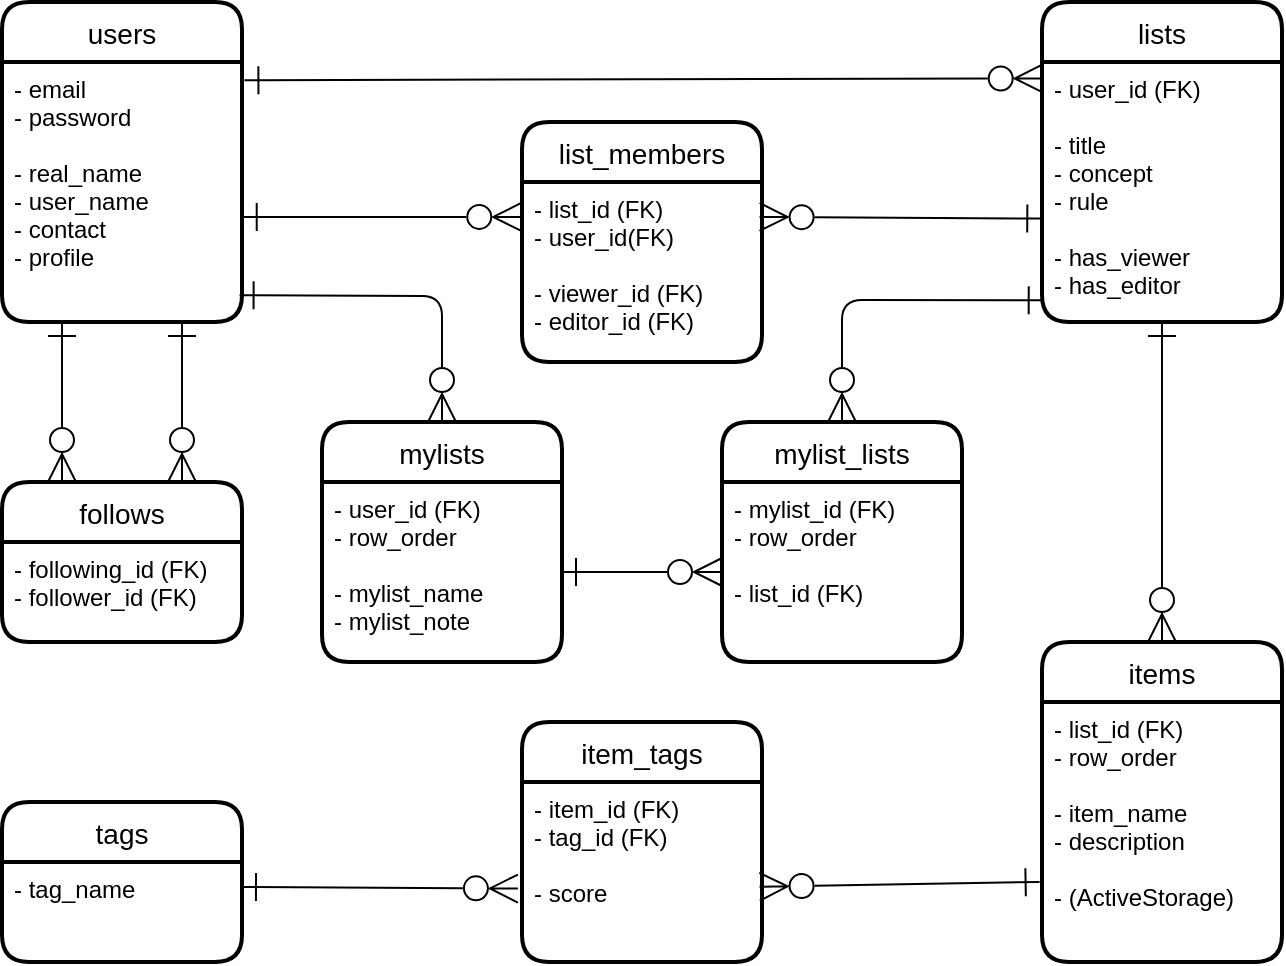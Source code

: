 <mxfile>
    <diagram id="izcaVTZ0VVsVZIND9Gvh" name="ページ1">
        <mxGraphModel dx="750" dy="568" grid="1" gridSize="10" guides="1" tooltips="1" connect="1" arrows="1" fold="1" page="1" pageScale="1" pageWidth="827" pageHeight="1169" math="0" shadow="0">
            <root>
                <mxCell id="0"/>
                <mxCell id="1" parent="0"/>
                <mxCell id="2" value="users" style="swimlane;childLayout=stackLayout;horizontal=1;startSize=30;horizontalStack=0;rounded=1;fontSize=14;fontStyle=0;strokeWidth=2;resizeParent=0;resizeLast=1;shadow=0;dashed=0;align=center;" parent="1" vertex="1">
                    <mxGeometry x="40" y="40" width="120" height="160" as="geometry"/>
                </mxCell>
                <mxCell id="3" value="- email&#10;- password&#10;&#10;- real_name&#10;- user_name&#10;- contact&#10;- profile" style="align=left;strokeColor=none;fillColor=none;spacingLeft=4;fontSize=12;verticalAlign=top;resizable=0;rotatable=0;part=1;" parent="2" vertex="1">
                    <mxGeometry y="30" width="120" height="130" as="geometry"/>
                </mxCell>
                <mxCell id="4" value="lists" style="swimlane;childLayout=stackLayout;horizontal=1;startSize=30;horizontalStack=0;rounded=1;fontSize=14;fontStyle=0;strokeWidth=2;resizeParent=0;resizeLast=1;shadow=0;dashed=0;align=center;" parent="1" vertex="1">
                    <mxGeometry x="560" y="40" width="120" height="160" as="geometry"/>
                </mxCell>
                <mxCell id="5" value="- user_id (FK)&#10;&#10;- title&#10;- concept&#10;- rule&#10;&#10;- has_viewer&#10;- has_editor" style="align=left;strokeColor=none;fillColor=none;spacingLeft=4;fontSize=12;verticalAlign=top;resizable=0;rotatable=0;part=1;" parent="4" vertex="1">
                    <mxGeometry y="30" width="120" height="130" as="geometry"/>
                </mxCell>
                <mxCell id="8" value="mylists" style="swimlane;childLayout=stackLayout;horizontal=1;startSize=30;horizontalStack=0;rounded=1;fontSize=14;fontStyle=0;strokeWidth=2;resizeParent=0;resizeLast=1;shadow=0;dashed=0;align=center;" parent="1" vertex="1">
                    <mxGeometry x="200" y="250" width="120" height="120" as="geometry"/>
                </mxCell>
                <mxCell id="9" value="- user_id (FK)&#10;- row_order&#10;&#10;- mylist_name&#10;- mylist_note" style="align=left;strokeColor=none;fillColor=none;spacingLeft=4;fontSize=12;verticalAlign=top;resizable=0;rotatable=0;part=1;" parent="8" vertex="1">
                    <mxGeometry y="30" width="120" height="90" as="geometry"/>
                </mxCell>
                <mxCell id="10" value="list_members" style="swimlane;childLayout=stackLayout;horizontal=1;startSize=30;horizontalStack=0;rounded=1;fontSize=14;fontStyle=0;strokeWidth=2;resizeParent=0;resizeLast=1;shadow=0;dashed=0;align=center;" parent="1" vertex="1">
                    <mxGeometry x="300" y="100" width="120" height="120" as="geometry"/>
                </mxCell>
                <mxCell id="11" value="- list_id (FK)&#10;- user_id(FK)&#10;&#10;- viewer_id (FK)&#10;- editor_id (FK)" style="align=left;strokeColor=none;fillColor=none;spacingLeft=4;fontSize=12;verticalAlign=top;resizable=0;rotatable=0;part=1;" parent="10" vertex="1">
                    <mxGeometry y="30" width="120" height="90" as="geometry"/>
                </mxCell>
                <mxCell id="12" style="edgeStyle=none;html=1;startArrow=ERone;startFill=0;endArrow=ERzeroToMany;endFill=0;startSize=12;endSize=12;exitX=1.01;exitY=0.07;exitDx=0;exitDy=0;entryX=0.003;entryY=0.063;entryDx=0;entryDy=0;exitPerimeter=0;entryPerimeter=0;" parent="1" source="3" target="5" edge="1">
                    <mxGeometry relative="1" as="geometry">
                        <mxPoint x="200" y="100" as="sourcePoint"/>
                    </mxGeometry>
                </mxCell>
                <mxCell id="18" value="follows" style="swimlane;childLayout=stackLayout;horizontal=1;startSize=30;horizontalStack=0;rounded=1;fontSize=14;fontStyle=0;strokeWidth=2;resizeParent=0;resizeLast=1;shadow=0;dashed=0;align=center;" parent="1" vertex="1">
                    <mxGeometry x="40" y="280" width="120" height="80" as="geometry"/>
                </mxCell>
                <mxCell id="19" value="- following_id (FK)&#10;- follower_id (FK)" style="align=left;strokeColor=none;fillColor=none;spacingLeft=4;fontSize=12;verticalAlign=top;resizable=0;rotatable=0;part=1;" parent="18" vertex="1">
                    <mxGeometry y="30" width="120" height="50" as="geometry"/>
                </mxCell>
                <mxCell id="20" style="edgeStyle=none;html=1;exitX=0.25;exitY=1;exitDx=0;exitDy=0;entryX=0.25;entryY=0;entryDx=0;entryDy=0;startArrow=ERone;startFill=0;endArrow=ERzeroToMany;endFill=0;startSize=12;endSize=12;" parent="1" source="3" target="18" edge="1">
                    <mxGeometry relative="1" as="geometry"/>
                </mxCell>
                <mxCell id="21" style="edgeStyle=none;html=1;exitX=0.75;exitY=1;exitDx=0;exitDy=0;entryX=0.75;entryY=0;entryDx=0;entryDy=0;startArrow=ERone;startFill=0;endArrow=ERzeroToMany;endFill=0;startSize=12;endSize=12;" parent="1" source="3" target="18" edge="1">
                    <mxGeometry relative="1" as="geometry"/>
                </mxCell>
                <mxCell id="22" value="items" style="swimlane;childLayout=stackLayout;horizontal=1;startSize=30;horizontalStack=0;rounded=1;fontSize=14;fontStyle=0;strokeWidth=2;resizeParent=0;resizeLast=1;shadow=0;dashed=0;align=center;" parent="1" vertex="1">
                    <mxGeometry x="560" y="360" width="120" height="160" as="geometry"/>
                </mxCell>
                <mxCell id="23" value="- list_id (FK)&#10;- row_order&#10;&#10;- item_name&#10;- description&#10;&#10;- (ActiveStorage)" style="align=left;strokeColor=none;fillColor=none;spacingLeft=4;fontSize=12;verticalAlign=top;resizable=0;rotatable=0;part=1;" parent="22" vertex="1">
                    <mxGeometry y="30" width="120" height="130" as="geometry"/>
                </mxCell>
                <mxCell id="25" style="edgeStyle=none;html=1;exitX=0.5;exitY=1;exitDx=0;exitDy=0;entryX=0.5;entryY=0;entryDx=0;entryDy=0;startArrow=ERone;startFill=0;endArrow=ERzeroToMany;endFill=0;startSize=12;endSize=12;" parent="1" source="5" target="22" edge="1">
                    <mxGeometry relative="1" as="geometry"/>
                </mxCell>
                <mxCell id="26" value="item_tags" style="swimlane;childLayout=stackLayout;horizontal=1;startSize=30;horizontalStack=0;rounded=1;fontSize=14;fontStyle=0;strokeWidth=2;resizeParent=0;resizeLast=1;shadow=0;dashed=0;align=center;" parent="1" vertex="1">
                    <mxGeometry x="300" y="400" width="120" height="120" as="geometry"/>
                </mxCell>
                <mxCell id="27" value="- item_id (FK)&#10;- tag_id (FK)&#10;&#10;- score" style="align=left;strokeColor=none;fillColor=none;spacingLeft=4;fontSize=12;verticalAlign=top;resizable=0;rotatable=0;part=1;" parent="26" vertex="1">
                    <mxGeometry y="30" width="120" height="90" as="geometry"/>
                </mxCell>
                <mxCell id="28" value="tags" style="swimlane;childLayout=stackLayout;horizontal=1;startSize=30;horizontalStack=0;rounded=1;fontSize=14;fontStyle=0;strokeWidth=2;resizeParent=0;resizeLast=1;shadow=0;dashed=0;align=center;" parent="1" vertex="1">
                    <mxGeometry x="40" y="440" width="120" height="80" as="geometry"/>
                </mxCell>
                <mxCell id="29" value="- tag_name" style="align=left;strokeColor=none;fillColor=none;spacingLeft=4;fontSize=12;verticalAlign=top;resizable=0;rotatable=0;part=1;" parent="28" vertex="1">
                    <mxGeometry y="30" width="120" height="50" as="geometry"/>
                </mxCell>
                <mxCell id="31" style="edgeStyle=none;html=1;exitX=-0.01;exitY=0.692;exitDx=0;exitDy=0;startArrow=ERone;startFill=0;endArrow=ERzeroToMany;endFill=0;startSize=12;endSize=12;entryX=0.99;entryY=0.582;entryDx=0;entryDy=0;entryPerimeter=0;exitPerimeter=0;" parent="1" source="23" target="27" edge="1">
                    <mxGeometry relative="1" as="geometry">
                        <mxPoint x="420" y="488" as="targetPoint"/>
                    </mxGeometry>
                </mxCell>
                <mxCell id="32" style="edgeStyle=none;html=1;entryX=-0.017;entryY=0.592;entryDx=0;entryDy=0;startArrow=ERone;startFill=0;endArrow=ERzeroToMany;endFill=0;startSize=12;endSize=12;entryPerimeter=0;exitX=1;exitY=0.25;exitDx=0;exitDy=0;" parent="1" source="29" target="27" edge="1">
                    <mxGeometry relative="1" as="geometry">
                        <mxPoint x="160" y="487" as="sourcePoint"/>
                    </mxGeometry>
                </mxCell>
                <mxCell id="33" value="mylist_lists" style="swimlane;childLayout=stackLayout;horizontal=1;startSize=30;horizontalStack=0;rounded=1;fontSize=14;fontStyle=0;strokeWidth=2;resizeParent=0;resizeLast=1;shadow=0;dashed=0;align=center;" parent="1" vertex="1">
                    <mxGeometry x="400" y="250" width="120" height="120" as="geometry"/>
                </mxCell>
                <mxCell id="34" value="- mylist_id (FK)&#10;- row_order&#10;&#10;- list_id (FK)" style="align=left;strokeColor=none;fillColor=none;spacingLeft=4;fontSize=12;verticalAlign=top;resizable=0;rotatable=0;part=1;" parent="33" vertex="1">
                    <mxGeometry y="30" width="120" height="90" as="geometry"/>
                </mxCell>
                <mxCell id="35" style="edgeStyle=none;html=1;startArrow=ERone;startFill=0;endArrow=ERzeroToMany;endFill=0;startSize=12;endSize=12;entryX=0.5;entryY=0;entryDx=0;entryDy=0;exitX=0.99;exitY=0.897;exitDx=0;exitDy=0;exitPerimeter=0;" parent="1" source="3" target="8" edge="1">
                    <mxGeometry relative="1" as="geometry">
                        <mxPoint x="180" y="200" as="sourcePoint"/>
                        <mxPoint x="260" y="170" as="targetPoint"/>
                        <Array as="points">
                            <mxPoint x="260" y="187"/>
                        </Array>
                    </mxGeometry>
                </mxCell>
                <mxCell id="36" style="edgeStyle=none;html=1;exitX=1;exitY=0.5;exitDx=0;exitDy=0;startArrow=ERone;startFill=0;endArrow=ERzeroToMany;endFill=0;startSize=12;endSize=12;entryX=0;entryY=0.5;entryDx=0;entryDy=0;" parent="1" source="9" target="34" edge="1">
                    <mxGeometry relative="1" as="geometry">
                        <mxPoint x="350" y="300.48" as="sourcePoint"/>
                        <mxPoint x="410" y="310" as="targetPoint"/>
                    </mxGeometry>
                </mxCell>
                <mxCell id="37" style="edgeStyle=none;html=1;exitX=0.003;exitY=0.916;exitDx=0;exitDy=0;entryX=0.5;entryY=0;entryDx=0;entryDy=0;startArrow=ERone;startFill=0;endArrow=ERzeroToMany;endFill=0;startSize=12;endSize=12;exitPerimeter=0;" parent="1" source="5" target="33" edge="1">
                    <mxGeometry relative="1" as="geometry">
                        <mxPoint x="680" y="220.02" as="sourcePoint"/>
                        <mxPoint x="510" y="220" as="targetPoint"/>
                        <Array as="points">
                            <mxPoint x="460" y="189"/>
                        </Array>
                    </mxGeometry>
                </mxCell>
                <mxCell id="41" style="edgeStyle=none;html=1;entryX=-0.003;entryY=0.194;entryDx=0;entryDy=0;startArrow=ERone;startFill=0;endArrow=ERzeroToMany;endFill=0;startSize=12;endSize=12;exitX=1.003;exitY=0.596;exitDx=0;exitDy=0;exitPerimeter=0;entryPerimeter=0;" parent="1" source="3" target="11" edge="1">
                    <mxGeometry relative="1" as="geometry">
                        <mxPoint x="200" y="120" as="sourcePoint"/>
                        <mxPoint x="280" y="30" as="targetPoint"/>
                    </mxGeometry>
                </mxCell>
                <mxCell id="43" style="edgeStyle=none;html=1;exitX=-0.003;exitY=0.602;exitDx=0;exitDy=0;entryX=0.99;entryY=0.194;entryDx=0;entryDy=0;startArrow=ERone;startFill=0;endArrow=ERzeroToMany;endFill=0;startSize=12;endSize=12;entryPerimeter=0;exitPerimeter=0;" parent="1" source="5" target="11" edge="1">
                    <mxGeometry relative="1" as="geometry">
                        <mxPoint x="550.96" y="100.0" as="sourcePoint"/>
                        <mxPoint x="430" y="100.89" as="targetPoint"/>
                    </mxGeometry>
                </mxCell>
            </root>
        </mxGraphModel>
    </diagram>
</mxfile>
